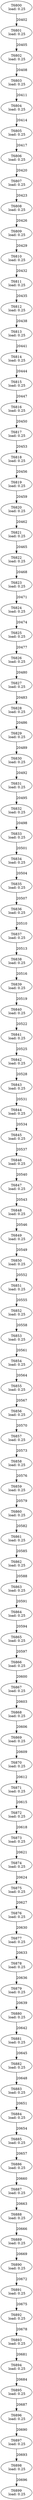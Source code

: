 digraph taskgraph {
	T6800 [label= "T6800\n load: 0.25"];
	T6801 [label= "T6801\n load: 0.25"];
	T6800 -> T6801[label=20402];
	T6802 [label= "T6802\n load: 0.25"];
	T6801 -> T6802[label=20405];
	T6803 [label= "T6803\n load: 0.25"];
	T6802 -> T6803[label=20408];
	T6804 [label= "T6804\n load: 0.25"];
	T6803 -> T6804[label=20411];
	T6805 [label= "T6805\n load: 0.25"];
	T6804 -> T6805[label=20414];
	T6806 [label= "T6806\n load: 0.25"];
	T6805 -> T6806[label=20417];
	T6807 [label= "T6807\n load: 0.25"];
	T6806 -> T6807[label=20420];
	T6808 [label= "T6808\n load: 0.25"];
	T6807 -> T6808[label=20423];
	T6809 [label= "T6809\n load: 0.25"];
	T6808 -> T6809[label=20426];
	T6810 [label= "T6810\n load: 0.25"];
	T6809 -> T6810[label=20429];
	T6811 [label= "T6811\n load: 0.25"];
	T6810 -> T6811[label=20432];
	T6812 [label= "T6812\n load: 0.25"];
	T6811 -> T6812[label=20435];
	T6813 [label= "T6813\n load: 0.25"];
	T6812 -> T6813[label=20438];
	T6814 [label= "T6814\n load: 0.25"];
	T6813 -> T6814[label=20441];
	T6815 [label= "T6815\n load: 0.25"];
	T6814 -> T6815[label=20444];
	T6816 [label= "T6816\n load: 0.25"];
	T6815 -> T6816[label=20447];
	T6817 [label= "T6817\n load: 0.25"];
	T6816 -> T6817[label=20450];
	T6818 [label= "T6818\n load: 0.25"];
	T6817 -> T6818[label=20453];
	T6819 [label= "T6819\n load: 0.25"];
	T6818 -> T6819[label=20456];
	T6820 [label= "T6820\n load: 0.25"];
	T6819 -> T6820[label=20459];
	T6821 [label= "T6821\n load: 0.25"];
	T6820 -> T6821[label=20462];
	T6822 [label= "T6822\n load: 0.25"];
	T6821 -> T6822[label=20465];
	T6823 [label= "T6823\n load: 0.25"];
	T6822 -> T6823[label=20468];
	T6824 [label= "T6824\n load: 0.25"];
	T6823 -> T6824[label=20471];
	T6825 [label= "T6825\n load: 0.25"];
	T6824 -> T6825[label=20474];
	T6826 [label= "T6826\n load: 0.25"];
	T6825 -> T6826[label=20477];
	T6827 [label= "T6827\n load: 0.25"];
	T6826 -> T6827[label=20480];
	T6828 [label= "T6828\n load: 0.25"];
	T6827 -> T6828[label=20483];
	T6829 [label= "T6829\n load: 0.25"];
	T6828 -> T6829[label=20486];
	T6830 [label= "T6830\n load: 0.25"];
	T6829 -> T6830[label=20489];
	T6831 [label= "T6831\n load: 0.25"];
	T6830 -> T6831[label=20492];
	T6832 [label= "T6832\n load: 0.25"];
	T6831 -> T6832[label=20495];
	T6833 [label= "T6833\n load: 0.25"];
	T6832 -> T6833[label=20498];
	T6834 [label= "T6834\n load: 0.25"];
	T6833 -> T6834[label=20501];
	T6835 [label= "T6835\n load: 0.25"];
	T6834 -> T6835[label=20504];
	T6836 [label= "T6836\n load: 0.25"];
	T6835 -> T6836[label=20507];
	T6837 [label= "T6837\n load: 0.25"];
	T6836 -> T6837[label=20510];
	T6838 [label= "T6838\n load: 0.25"];
	T6837 -> T6838[label=20513];
	T6839 [label= "T6839\n load: 0.25"];
	T6838 -> T6839[label=20516];
	T6840 [label= "T6840\n load: 0.25"];
	T6839 -> T6840[label=20519];
	T6841 [label= "T6841\n load: 0.25"];
	T6840 -> T6841[label=20522];
	T6842 [label= "T6842\n load: 0.25"];
	T6841 -> T6842[label=20525];
	T6843 [label= "T6843\n load: 0.25"];
	T6842 -> T6843[label=20528];
	T6844 [label= "T6844\n load: 0.25"];
	T6843 -> T6844[label=20531];
	T6845 [label= "T6845\n load: 0.25"];
	T6844 -> T6845[label=20534];
	T6846 [label= "T6846\n load: 0.25"];
	T6845 -> T6846[label=20537];
	T6847 [label= "T6847\n load: 0.25"];
	T6846 -> T6847[label=20540];
	T6848 [label= "T6848\n load: 0.25"];
	T6847 -> T6848[label=20543];
	T6849 [label= "T6849\n load: 0.25"];
	T6848 -> T6849[label=20546];
	T6850 [label= "T6850\n load: 0.25"];
	T6849 -> T6850[label=20549];
	T6851 [label= "T6851\n load: 0.25"];
	T6850 -> T6851[label=20552];
	T6852 [label= "T6852\n load: 0.25"];
	T6851 -> T6852[label=20555];
	T6853 [label= "T6853\n load: 0.25"];
	T6852 -> T6853[label=20558];
	T6854 [label= "T6854\n load: 0.25"];
	T6853 -> T6854[label=20561];
	T6855 [label= "T6855\n load: 0.25"];
	T6854 -> T6855[label=20564];
	T6856 [label= "T6856\n load: 0.25"];
	T6855 -> T6856[label=20567];
	T6857 [label= "T6857\n load: 0.25"];
	T6856 -> T6857[label=20570];
	T6858 [label= "T6858\n load: 0.25"];
	T6857 -> T6858[label=20573];
	T6859 [label= "T6859\n load: 0.25"];
	T6858 -> T6859[label=20576];
	T6860 [label= "T6860\n load: 0.25"];
	T6859 -> T6860[label=20579];
	T6861 [label= "T6861\n load: 0.25"];
	T6860 -> T6861[label=20582];
	T6862 [label= "T6862\n load: 0.25"];
	T6861 -> T6862[label=20585];
	T6863 [label= "T6863\n load: 0.25"];
	T6862 -> T6863[label=20588];
	T6864 [label= "T6864\n load: 0.25"];
	T6863 -> T6864[label=20591];
	T6865 [label= "T6865\n load: 0.25"];
	T6864 -> T6865[label=20594];
	T6866 [label= "T6866\n load: 0.25"];
	T6865 -> T6866[label=20597];
	T6867 [label= "T6867\n load: 0.25"];
	T6866 -> T6867[label=20600];
	T6868 [label= "T6868\n load: 0.25"];
	T6867 -> T6868[label=20603];
	T6869 [label= "T6869\n load: 0.25"];
	T6868 -> T6869[label=20606];
	T6870 [label= "T6870\n load: 0.25"];
	T6869 -> T6870[label=20609];
	T6871 [label= "T6871\n load: 0.25"];
	T6870 -> T6871[label=20612];
	T6872 [label= "T6872\n load: 0.25"];
	T6871 -> T6872[label=20615];
	T6873 [label= "T6873\n load: 0.25"];
	T6872 -> T6873[label=20618];
	T6874 [label= "T6874\n load: 0.25"];
	T6873 -> T6874[label=20621];
	T6875 [label= "T6875\n load: 0.25"];
	T6874 -> T6875[label=20624];
	T6876 [label= "T6876\n load: 0.25"];
	T6875 -> T6876[label=20627];
	T6877 [label= "T6877\n load: 0.25"];
	T6876 -> T6877[label=20630];
	T6878 [label= "T6878\n load: 0.25"];
	T6877 -> T6878[label=20633];
	T6879 [label= "T6879\n load: 0.25"];
	T6878 -> T6879[label=20636];
	T6880 [label= "T6880\n load: 0.25"];
	T6879 -> T6880[label=20639];
	T6881 [label= "T6881\n load: 0.25"];
	T6880 -> T6881[label=20642];
	T6882 [label= "T6882\n load: 0.25"];
	T6881 -> T6882[label=20645];
	T6883 [label= "T6883\n load: 0.25"];
	T6882 -> T6883[label=20648];
	T6884 [label= "T6884\n load: 0.25"];
	T6883 -> T6884[label=20651];
	T6885 [label= "T6885\n load: 0.25"];
	T6884 -> T6885[label=20654];
	T6886 [label= "T6886\n load: 0.25"];
	T6885 -> T6886[label=20657];
	T6887 [label= "T6887\n load: 0.25"];
	T6886 -> T6887[label=20660];
	T6888 [label= "T6888\n load: 0.25"];
	T6887 -> T6888[label=20663];
	T6889 [label= "T6889\n load: 0.25"];
	T6888 -> T6889[label=20666];
	T6890 [label= "T6890\n load: 0.25"];
	T6889 -> T6890[label=20669];
	T6891 [label= "T6891\n load: 0.25"];
	T6890 -> T6891[label=20672];
	T6892 [label= "T6892\n load: 0.25"];
	T6891 -> T6892[label=20675];
	T6893 [label= "T6893\n load: 0.25"];
	T6892 -> T6893[label=20678];
	T6894 [label= "T6894\n load: 0.25"];
	T6893 -> T6894[label=20681];
	T6895 [label= "T6895\n load: 0.25"];
	T6894 -> T6895[label=20684];
	T6896 [label= "T6896\n load: 0.25"];
	T6895 -> T6896[label=20687];
	T6897 [label= "T6897\n load: 0.25"];
	T6896 -> T6897[label=20690];
	T6898 [label= "T6898\n load: 0.25"];
	T6897 -> T6898[label=20693];
	T6899 [label= "T6899\n load: 0.25"];
	T6898 -> T6899[label=20696];
}